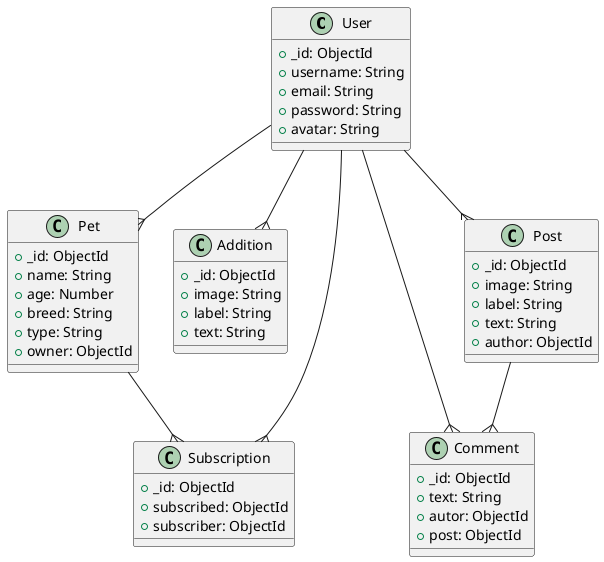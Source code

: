 @startuml
class User {
  +_id: ObjectId
  +username: String
  +email: String
  +password: String
  +avatar: String
}

class Pet {
  +_id: ObjectId
  +name: String
  +age: Number
  +breed: String
  +type: String
  +owner: ObjectId
}

class Addition {
  +_id: ObjectId
  +image: String
  +label: String
  +text: String
}

class Comment {
  +_id: ObjectId
  +text: String
  +autor: ObjectId
  +post: ObjectId
}

class Post {
  +_id: ObjectId
  +image: String
  +label: String
  +text: String
  +author: ObjectId
}

class Subscription {
  +_id: ObjectId
  +subscribed: ObjectId
  +subscriber: ObjectId
}

User --{ Pet
User --{ Subscription
Pet --{ Subscription
User --{ Comment
User --{ Post
Post --{ Comment
User --{ Addition

@enduml
